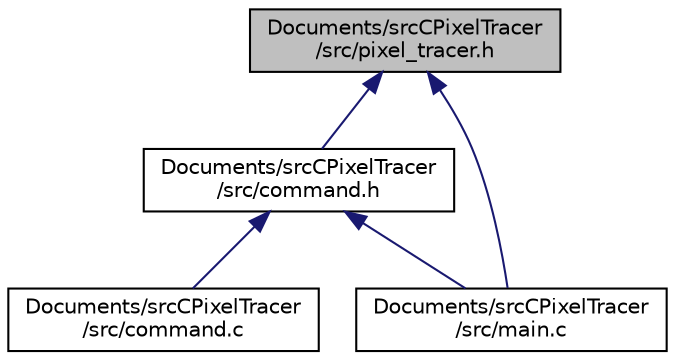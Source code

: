 digraph "Documents/srcCPixelTracer/src/pixel_tracer.h"
{
 // LATEX_PDF_SIZE
  edge [fontname="Helvetica",fontsize="10",labelfontname="Helvetica",labelfontsize="10"];
  node [fontname="Helvetica",fontsize="10",shape=record];
  Node1 [label="Documents/srcCPixelTracer\l/src/pixel_tracer.h",height=0.2,width=0.4,color="black", fillcolor="grey75", style="filled", fontcolor="black",tooltip="Déclarations des fonctions liées à la gestion de l'application de traçage de pixels."];
  Node1 -> Node2 [dir="back",color="midnightblue",fontsize="10",style="solid",fontname="Helvetica"];
  Node2 [label="Documents/srcCPixelTracer\l/src/command.h",height=0.2,width=0.4,color="black", fillcolor="white", style="filled",URL="$command_8h.html",tooltip="Déclarations des fonctions et structures liées à la gestion des commandes pour une application de tra..."];
  Node2 -> Node3 [dir="back",color="midnightblue",fontsize="10",style="solid",fontname="Helvetica"];
  Node3 [label="Documents/srcCPixelTracer\l/src/command.c",height=0.2,width=0.4,color="black", fillcolor="white", style="filled",URL="$command_8c.html",tooltip="Commande et gestion des paramètres du programme."];
  Node2 -> Node4 [dir="back",color="midnightblue",fontsize="10",style="solid",fontname="Helvetica"];
  Node4 [label="Documents/srcCPixelTracer\l/src/main.c",height=0.2,width=0.4,color="black", fillcolor="white", style="filled",URL="$main_8c.html",tooltip="Application principale de traçage de pixels."];
  Node1 -> Node4 [dir="back",color="midnightblue",fontsize="10",style="solid",fontname="Helvetica"];
}
